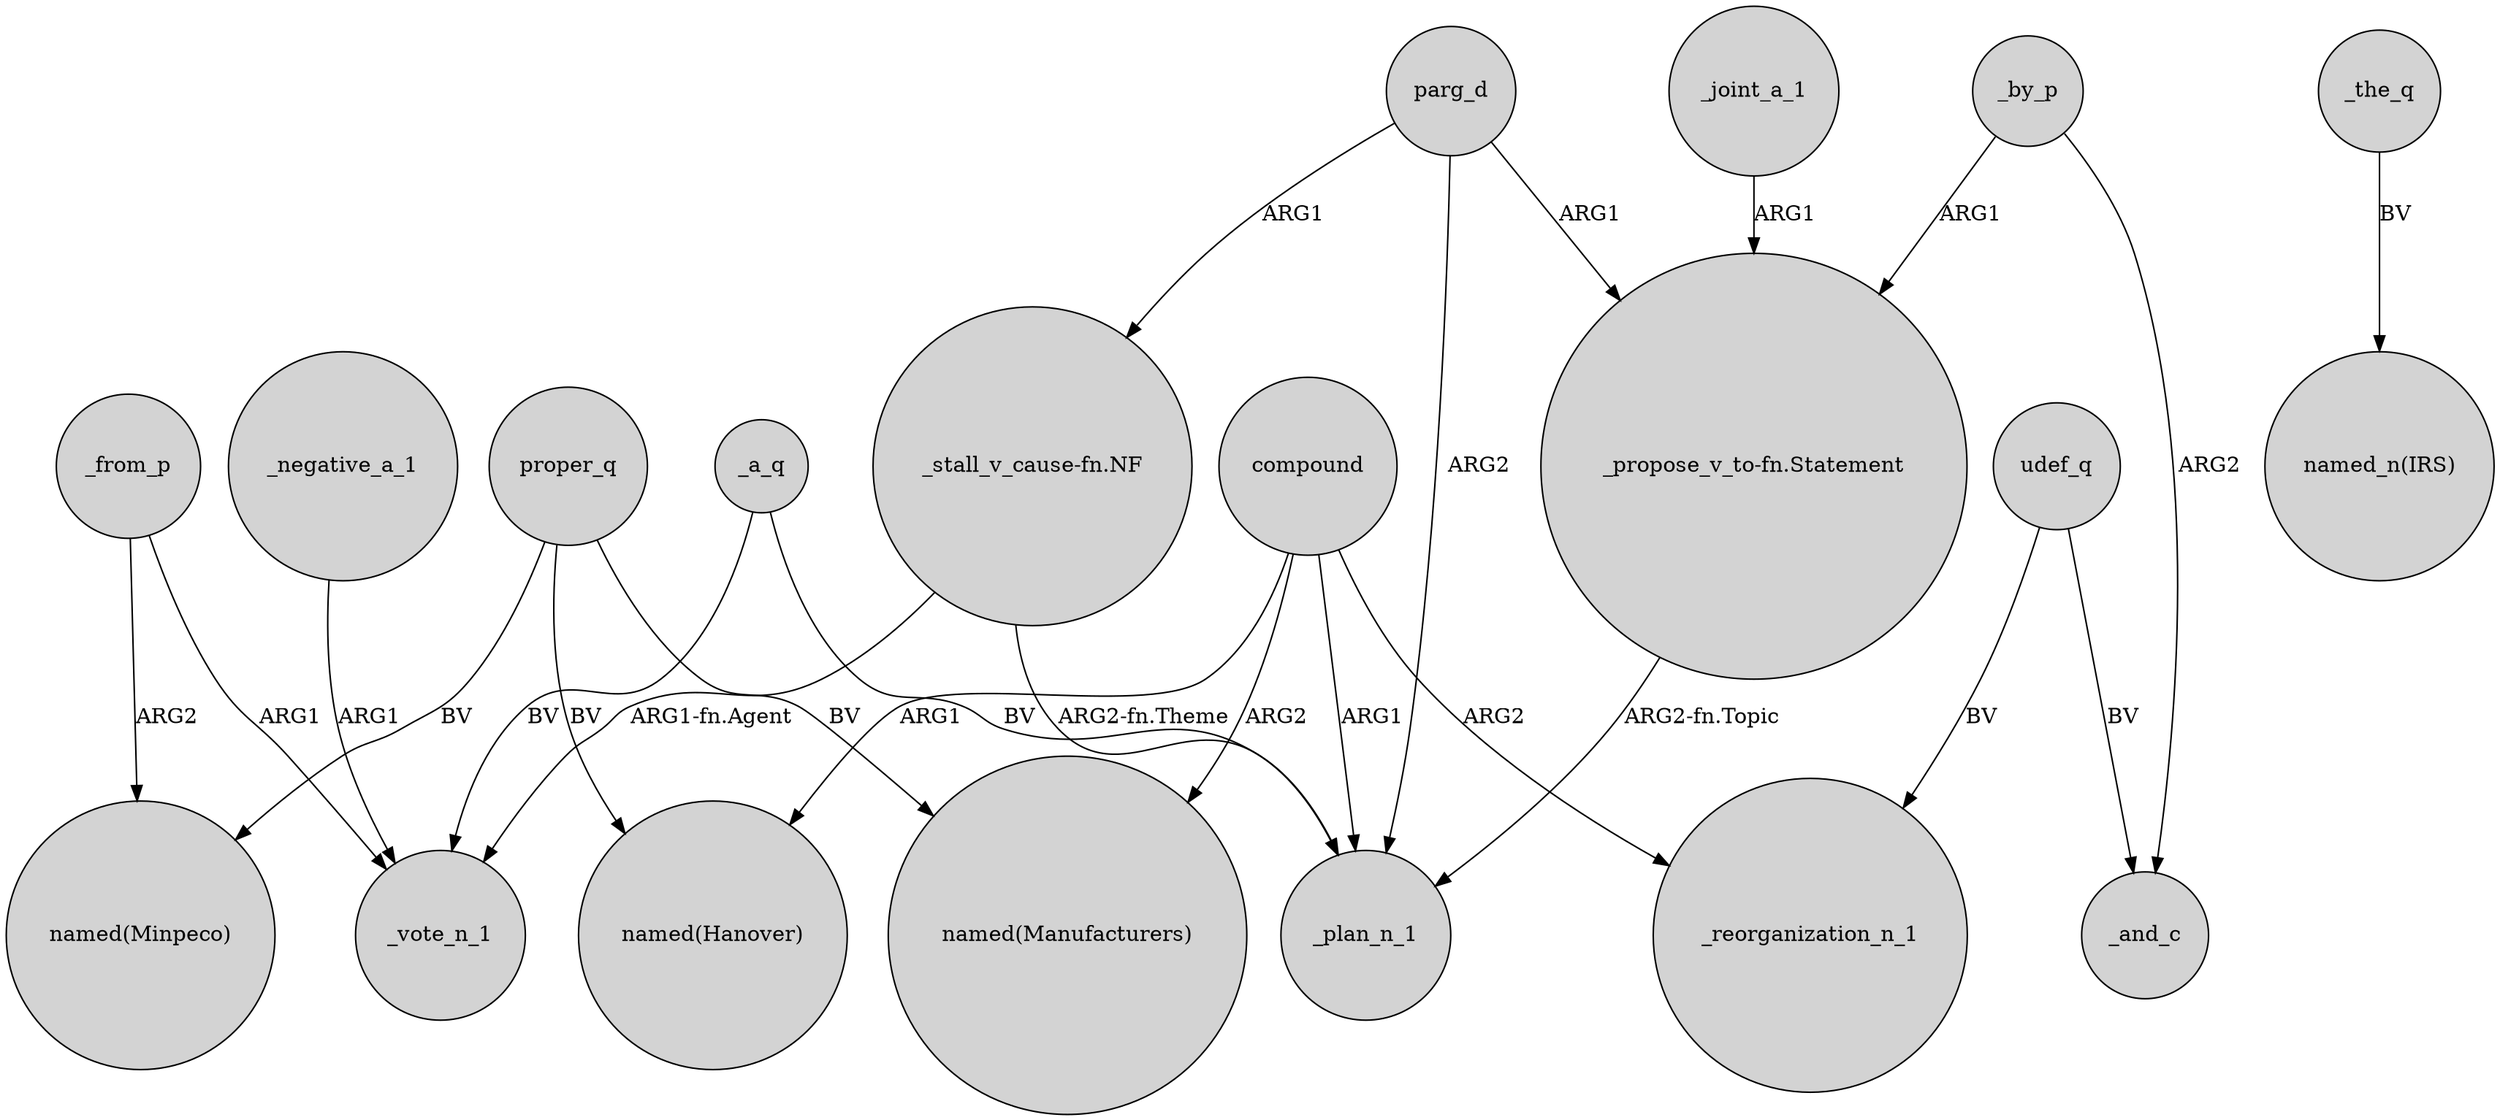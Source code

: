 digraph {
	node [shape=circle style=filled]
	"_stall_v_cause-fn.NF" -> _vote_n_1 [label="ARG1-fn.Agent"]
	_negative_a_1 -> _vote_n_1 [label=ARG1]
	proper_q -> "named(Minpeco)" [label=BV]
	compound -> _plan_n_1 [label=ARG1]
	proper_q -> "named(Manufacturers)" [label=BV]
	parg_d -> "_propose_v_to-fn.Statement" [label=ARG1]
	_from_p -> "named(Minpeco)" [label=ARG2]
	parg_d -> _plan_n_1 [label=ARG2]
	parg_d -> "_stall_v_cause-fn.NF" [label=ARG1]
	_by_p -> _and_c [label=ARG2]
	compound -> _reorganization_n_1 [label=ARG2]
	_a_q -> _plan_n_1 [label=BV]
	_a_q -> _vote_n_1 [label=BV]
	proper_q -> "named(Hanover)" [label=BV]
	compound -> "named(Manufacturers)" [label=ARG2]
	"_propose_v_to-fn.Statement" -> _plan_n_1 [label="ARG2-fn.Topic"]
	_the_q -> "named_n(IRS)" [label=BV]
	_from_p -> _vote_n_1 [label=ARG1]
	compound -> "named(Hanover)" [label=ARG1]
	"_stall_v_cause-fn.NF" -> _plan_n_1 [label="ARG2-fn.Theme"]
	udef_q -> _and_c [label=BV]
	udef_q -> _reorganization_n_1 [label=BV]
	_joint_a_1 -> "_propose_v_to-fn.Statement" [label=ARG1]
	_by_p -> "_propose_v_to-fn.Statement" [label=ARG1]
}
